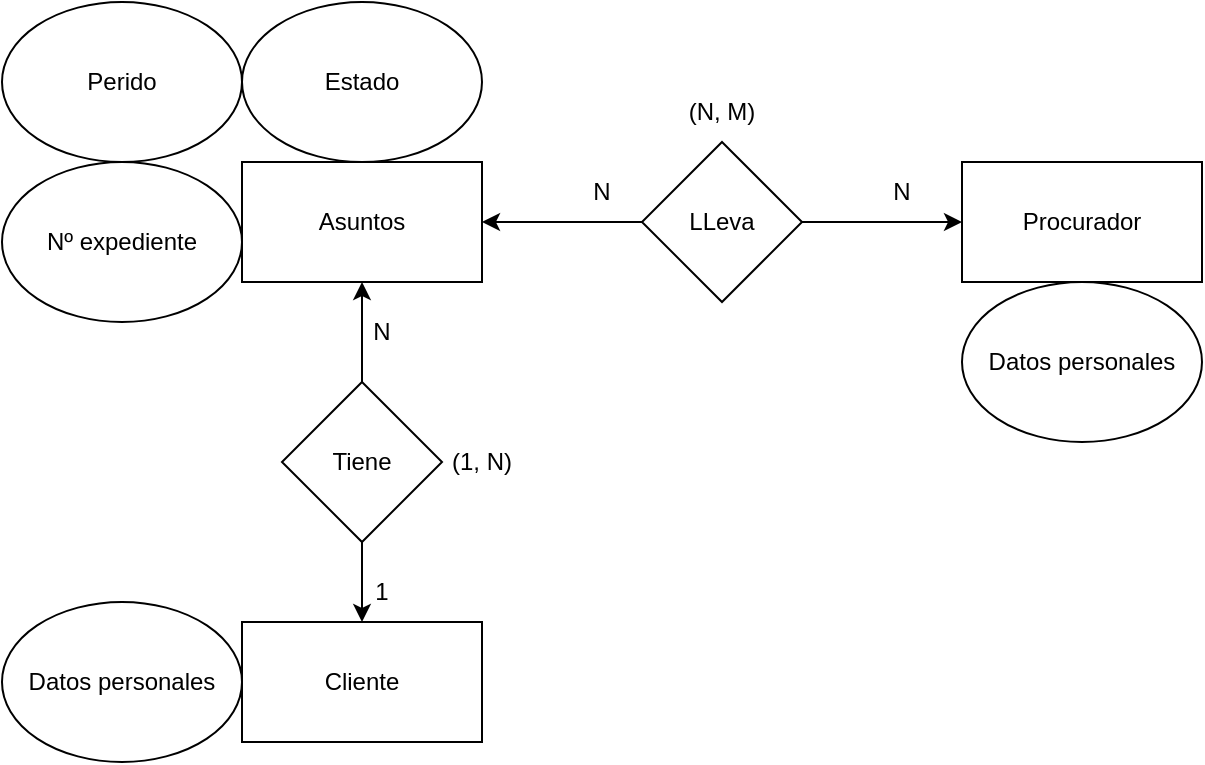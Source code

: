 <mxfile version="24.2.8" type="github" pages="3">
  <diagram name="Ejercicio1" id="mpDsd81lzv5kIVvViQFv">
    <mxGraphModel dx="794" dy="446" grid="1" gridSize="10" guides="1" tooltips="1" connect="1" arrows="1" fold="1" page="1" pageScale="1" pageWidth="827" pageHeight="1169" math="0" shadow="0">
      <root>
        <mxCell id="0" />
        <mxCell id="1" parent="0" />
        <mxCell id="aTIZF2YD3NJzZArCabop-1" value="Asuntos" style="rounded=0;whiteSpace=wrap;html=1;" vertex="1" parent="1">
          <mxGeometry x="240" y="210" width="120" height="60" as="geometry" />
        </mxCell>
        <mxCell id="aTIZF2YD3NJzZArCabop-9" style="edgeStyle=orthogonalEdgeStyle;rounded=0;orthogonalLoop=1;jettySize=auto;html=1;exitX=0;exitY=0.5;exitDx=0;exitDy=0;entryX=1;entryY=0.5;entryDx=0;entryDy=0;" edge="1" parent="1" source="aTIZF2YD3NJzZArCabop-2" target="aTIZF2YD3NJzZArCabop-1">
          <mxGeometry relative="1" as="geometry" />
        </mxCell>
        <mxCell id="aTIZF2YD3NJzZArCabop-10" style="edgeStyle=orthogonalEdgeStyle;rounded=0;orthogonalLoop=1;jettySize=auto;html=1;exitX=1;exitY=0.5;exitDx=0;exitDy=0;entryX=0;entryY=0.5;entryDx=0;entryDy=0;" edge="1" parent="1" source="aTIZF2YD3NJzZArCabop-2" target="aTIZF2YD3NJzZArCabop-4">
          <mxGeometry relative="1" as="geometry" />
        </mxCell>
        <mxCell id="aTIZF2YD3NJzZArCabop-2" value="LLeva" style="rhombus;whiteSpace=wrap;html=1;" vertex="1" parent="1">
          <mxGeometry x="440" y="200" width="80" height="80" as="geometry" />
        </mxCell>
        <mxCell id="aTIZF2YD3NJzZArCabop-4" value="Procurador" style="rounded=0;whiteSpace=wrap;html=1;" vertex="1" parent="1">
          <mxGeometry x="600" y="210" width="120" height="60" as="geometry" />
        </mxCell>
        <mxCell id="aTIZF2YD3NJzZArCabop-5" value="Cliente" style="rounded=0;whiteSpace=wrap;html=1;" vertex="1" parent="1">
          <mxGeometry x="240" y="440" width="120" height="60" as="geometry" />
        </mxCell>
        <mxCell id="aTIZF2YD3NJzZArCabop-7" style="edgeStyle=orthogonalEdgeStyle;rounded=0;orthogonalLoop=1;jettySize=auto;html=1;exitX=0.5;exitY=0;exitDx=0;exitDy=0;entryX=0.5;entryY=1;entryDx=0;entryDy=0;" edge="1" parent="1" source="aTIZF2YD3NJzZArCabop-6" target="aTIZF2YD3NJzZArCabop-1">
          <mxGeometry relative="1" as="geometry" />
        </mxCell>
        <mxCell id="aTIZF2YD3NJzZArCabop-8" style="edgeStyle=orthogonalEdgeStyle;rounded=0;orthogonalLoop=1;jettySize=auto;html=1;exitX=0.5;exitY=1;exitDx=0;exitDy=0;entryX=0.5;entryY=0;entryDx=0;entryDy=0;" edge="1" parent="1" source="aTIZF2YD3NJzZArCabop-6" target="aTIZF2YD3NJzZArCabop-5">
          <mxGeometry relative="1" as="geometry" />
        </mxCell>
        <mxCell id="aTIZF2YD3NJzZArCabop-6" value="Tiene" style="rhombus;whiteSpace=wrap;html=1;" vertex="1" parent="1">
          <mxGeometry x="260" y="320" width="80" height="80" as="geometry" />
        </mxCell>
        <mxCell id="aTIZF2YD3NJzZArCabop-11" value="Nº expediente" style="ellipse;whiteSpace=wrap;html=1;" vertex="1" parent="1">
          <mxGeometry x="120" y="210" width="120" height="80" as="geometry" />
        </mxCell>
        <mxCell id="aTIZF2YD3NJzZArCabop-12" value="Perido" style="ellipse;whiteSpace=wrap;html=1;" vertex="1" parent="1">
          <mxGeometry x="120" y="130" width="120" height="80" as="geometry" />
        </mxCell>
        <mxCell id="aTIZF2YD3NJzZArCabop-13" value="Estado" style="ellipse;whiteSpace=wrap;html=1;" vertex="1" parent="1">
          <mxGeometry x="240" y="130" width="120" height="80" as="geometry" />
        </mxCell>
        <mxCell id="aTIZF2YD3NJzZArCabop-14" value="Datos personales" style="ellipse;whiteSpace=wrap;html=1;" vertex="1" parent="1">
          <mxGeometry x="120" y="430" width="120" height="80" as="geometry" />
        </mxCell>
        <mxCell id="aTIZF2YD3NJzZArCabop-15" value="1" style="text;html=1;align=center;verticalAlign=middle;whiteSpace=wrap;rounded=0;" vertex="1" parent="1">
          <mxGeometry x="280" y="410" width="60" height="30" as="geometry" />
        </mxCell>
        <mxCell id="aTIZF2YD3NJzZArCabop-16" value="N" style="text;html=1;align=center;verticalAlign=middle;whiteSpace=wrap;rounded=0;" vertex="1" parent="1">
          <mxGeometry x="280" y="280" width="60" height="30" as="geometry" />
        </mxCell>
        <mxCell id="aTIZF2YD3NJzZArCabop-17" value="(1, N)" style="text;html=1;align=center;verticalAlign=middle;whiteSpace=wrap;rounded=0;" vertex="1" parent="1">
          <mxGeometry x="330" y="345" width="60" height="30" as="geometry" />
        </mxCell>
        <mxCell id="aTIZF2YD3NJzZArCabop-18" value="Datos personales" style="ellipse;whiteSpace=wrap;html=1;" vertex="1" parent="1">
          <mxGeometry x="600" y="270" width="120" height="80" as="geometry" />
        </mxCell>
        <mxCell id="aTIZF2YD3NJzZArCabop-19" value="N" style="text;html=1;align=center;verticalAlign=middle;whiteSpace=wrap;rounded=0;" vertex="1" parent="1">
          <mxGeometry x="540" y="210" width="60" height="30" as="geometry" />
        </mxCell>
        <mxCell id="aTIZF2YD3NJzZArCabop-20" value="N" style="text;html=1;align=center;verticalAlign=middle;whiteSpace=wrap;rounded=0;" vertex="1" parent="1">
          <mxGeometry x="390" y="210" width="60" height="30" as="geometry" />
        </mxCell>
        <mxCell id="aTIZF2YD3NJzZArCabop-21" value="(N, M)" style="text;html=1;align=center;verticalAlign=middle;whiteSpace=wrap;rounded=0;" vertex="1" parent="1">
          <mxGeometry x="450" y="170" width="60" height="30" as="geometry" />
        </mxCell>
      </root>
    </mxGraphModel>
  </diagram>
  <diagram id="gi6BWcxLURe7WA6N7rEb" name="Ejercicio2">
    <mxGraphModel dx="690" dy="388" grid="1" gridSize="10" guides="1" tooltips="1" connect="1" arrows="1" fold="1" page="1" pageScale="1" pageWidth="827" pageHeight="1169" math="0" shadow="0">
      <root>
        <mxCell id="0" />
        <mxCell id="1" parent="0" />
        <mxCell id="k_pBt9lQQoR3MI9kENKY-1" value="Zoo" style="rounded=0;whiteSpace=wrap;html=1;" vertex="1" parent="1">
          <mxGeometry x="200" y="90" width="120" height="60" as="geometry" />
        </mxCell>
        <mxCell id="k_pBt9lQQoR3MI9kENKY-2" value="Nombre" style="ellipse;whiteSpace=wrap;html=1;" vertex="1" parent="1">
          <mxGeometry x="80" y="160" width="120" height="80" as="geometry" />
        </mxCell>
        <mxCell id="k_pBt9lQQoR3MI9kENKY-3" value="País" style="ellipse;whiteSpace=wrap;html=1;" vertex="1" parent="1">
          <mxGeometry x="80" y="80" width="120" height="80" as="geometry" />
        </mxCell>
        <mxCell id="k_pBt9lQQoR3MI9kENKY-4" value="Ciudad" style="ellipse;whiteSpace=wrap;html=1;" vertex="1" parent="1">
          <mxGeometry x="80" y="240" width="120" height="80" as="geometry" />
        </mxCell>
        <mxCell id="k_pBt9lQQoR3MI9kENKY-5" value="Tamaño" style="ellipse;whiteSpace=wrap;html=1;" vertex="1" parent="1">
          <mxGeometry x="80" y="320" width="120" height="80" as="geometry" />
        </mxCell>
        <mxCell id="k_pBt9lQQoR3MI9kENKY-6" value="Presupuesto" style="ellipse;whiteSpace=wrap;html=1;" vertex="1" parent="1">
          <mxGeometry x="80" y="400" width="120" height="80" as="geometry" />
        </mxCell>
        <mxCell id="k_pBt9lQQoR3MI9kENKY-7" value="Especie" style="rounded=0;whiteSpace=wrap;html=1;" vertex="1" parent="1">
          <mxGeometry x="480" y="90" width="120" height="60" as="geometry" />
        </mxCell>
        <mxCell id="k_pBt9lQQoR3MI9kENKY-9" value="Familia" style="ellipse;whiteSpace=wrap;html=1;" vertex="1" parent="1">
          <mxGeometry x="600" y="240" width="120" height="80" as="geometry" />
        </mxCell>
        <mxCell id="k_pBt9lQQoR3MI9kENKY-10" value="¿Peligro de extinción?" style="ellipse;whiteSpace=wrap;html=1;" vertex="1" parent="1">
          <mxGeometry x="600" y="320" width="120" height="80" as="geometry" />
        </mxCell>
        <mxCell id="k_pBt9lQQoR3MI9kENKY-11" value="Nombre vulgar" style="ellipse;whiteSpace=wrap;html=1;" vertex="1" parent="1">
          <mxGeometry x="600" y="80" width="120" height="80" as="geometry" />
        </mxCell>
        <mxCell id="k_pBt9lQQoR3MI9kENKY-12" value="Nombre científico" style="ellipse;whiteSpace=wrap;html=1;" vertex="1" parent="1">
          <mxGeometry x="600" y="160" width="120" height="80" as="geometry" />
        </mxCell>
        <mxCell id="k_pBt9lQQoR3MI9kENKY-13" value="Animales" style="rounded=0;whiteSpace=wrap;html=1;" vertex="1" parent="1">
          <mxGeometry x="230" y="340" width="120" height="60" as="geometry" />
        </mxCell>
        <mxCell id="k_pBt9lQQoR3MI9kENKY-17" style="edgeStyle=orthogonalEdgeStyle;rounded=0;orthogonalLoop=1;jettySize=auto;html=1;exitX=0.5;exitY=0;exitDx=0;exitDy=0;entryX=0.5;entryY=1;entryDx=0;entryDy=0;" edge="1" parent="1" source="k_pBt9lQQoR3MI9kENKY-16" target="k_pBt9lQQoR3MI9kENKY-1">
          <mxGeometry relative="1" as="geometry" />
        </mxCell>
        <mxCell id="k_pBt9lQQoR3MI9kENKY-18" style="edgeStyle=orthogonalEdgeStyle;rounded=0;orthogonalLoop=1;jettySize=auto;html=1;exitX=0.5;exitY=1;exitDx=0;exitDy=0;entryX=0.5;entryY=0;entryDx=0;entryDy=0;" edge="1" parent="1" source="k_pBt9lQQoR3MI9kENKY-16" target="k_pBt9lQQoR3MI9kENKY-13">
          <mxGeometry relative="1" as="geometry" />
        </mxCell>
        <mxCell id="k_pBt9lQQoR3MI9kENKY-16" value="Tiene" style="rhombus;whiteSpace=wrap;html=1;" vertex="1" parent="1">
          <mxGeometry x="230" y="200" width="80" height="80" as="geometry" />
        </mxCell>
        <mxCell id="k_pBt9lQQoR3MI9kENKY-20" style="edgeStyle=orthogonalEdgeStyle;rounded=0;orthogonalLoop=1;jettySize=auto;html=1;exitX=0;exitY=1;exitDx=0;exitDy=0;entryX=1;entryY=0.5;entryDx=0;entryDy=0;" edge="1" parent="1" source="k_pBt9lQQoR3MI9kENKY-19" target="k_pBt9lQQoR3MI9kENKY-13">
          <mxGeometry relative="1" as="geometry" />
        </mxCell>
        <mxCell id="k_pBt9lQQoR3MI9kENKY-21" style="edgeStyle=orthogonalEdgeStyle;rounded=0;orthogonalLoop=1;jettySize=auto;html=1;exitX=1;exitY=0;exitDx=0;exitDy=0;entryX=0.5;entryY=1;entryDx=0;entryDy=0;" edge="1" parent="1" source="k_pBt9lQQoR3MI9kENKY-19" target="k_pBt9lQQoR3MI9kENKY-7">
          <mxGeometry relative="1" as="geometry" />
        </mxCell>
        <mxCell id="k_pBt9lQQoR3MI9kENKY-19" value="Pertenece" style="rhombus;whiteSpace=wrap;html=1;" vertex="1" parent="1">
          <mxGeometry x="400" y="200" width="80" height="80" as="geometry" />
        </mxCell>
        <mxCell id="k_pBt9lQQoR3MI9kENKY-22" value="Nº identificacion" style="ellipse;whiteSpace=wrap;html=1;" vertex="1" parent="1">
          <mxGeometry x="230" y="400" width="120" height="80" as="geometry" />
        </mxCell>
        <mxCell id="k_pBt9lQQoR3MI9kENKY-23" value="Sexo" style="ellipse;whiteSpace=wrap;html=1;" vertex="1" parent="1">
          <mxGeometry x="230" y="480" width="120" height="80" as="geometry" />
        </mxCell>
        <mxCell id="k_pBt9lQQoR3MI9kENKY-24" value="Especie" style="ellipse;whiteSpace=wrap;html=1;" vertex="1" parent="1">
          <mxGeometry x="400" y="360" width="120" height="80" as="geometry" />
        </mxCell>
        <mxCell id="k_pBt9lQQoR3MI9kENKY-25" value="Continente" style="ellipse;whiteSpace=wrap;html=1;" vertex="1" parent="1">
          <mxGeometry x="470" y="560" width="120" height="80" as="geometry" />
        </mxCell>
        <mxCell id="k_pBt9lQQoR3MI9kENKY-26" value="Año nacimiento" style="ellipse;whiteSpace=wrap;html=1;" vertex="1" parent="1">
          <mxGeometry x="230" y="560" width="120" height="80" as="geometry" />
        </mxCell>
        <mxCell id="k_pBt9lQQoR3MI9kENKY-27" value="País de origen" style="ellipse;whiteSpace=wrap;html=1;" vertex="1" parent="1">
          <mxGeometry x="350" y="560" width="120" height="80" as="geometry" />
        </mxCell>
        <mxCell id="k_pBt9lQQoR3MI9kENKY-28" value="" style="endArrow=none;dashed=1;html=1;rounded=0;entryX=1;entryY=1;entryDx=0;entryDy=0;exitX=0;exitY=0.5;exitDx=0;exitDy=0;" edge="1" parent="1" source="k_pBt9lQQoR3MI9kENKY-24" target="k_pBt9lQQoR3MI9kENKY-13">
          <mxGeometry width="50" height="50" relative="1" as="geometry">
            <mxPoint x="180" y="600" as="sourcePoint" />
            <mxPoint x="230" y="550" as="targetPoint" />
          </mxGeometry>
        </mxCell>
        <mxCell id="k_pBt9lQQoR3MI9kENKY-29" value="N" style="text;html=1;align=center;verticalAlign=middle;whiteSpace=wrap;rounded=0;" vertex="1" parent="1">
          <mxGeometry x="260" y="280" width="60" height="30" as="geometry" />
        </mxCell>
        <mxCell id="k_pBt9lQQoR3MI9kENKY-30" value="1" style="text;html=1;align=center;verticalAlign=middle;whiteSpace=wrap;rounded=0;" vertex="1" parent="1">
          <mxGeometry x="260" y="170" width="60" height="30" as="geometry" />
        </mxCell>
        <mxCell id="k_pBt9lQQoR3MI9kENKY-31" value="(1, N)" style="text;html=1;align=center;verticalAlign=middle;whiteSpace=wrap;rounded=0;" vertex="1" parent="1">
          <mxGeometry x="300" y="225" width="60" height="30" as="geometry" />
        </mxCell>
        <mxCell id="k_pBt9lQQoR3MI9kENKY-32" value="N" style="text;html=1;align=center;verticalAlign=middle;whiteSpace=wrap;rounded=0;" vertex="1" parent="1">
          <mxGeometry x="360" y="320" width="60" height="30" as="geometry" />
        </mxCell>
        <mxCell id="k_pBt9lQQoR3MI9kENKY-33" value="1" style="text;html=1;align=center;verticalAlign=middle;whiteSpace=wrap;rounded=0;" vertex="1" parent="1">
          <mxGeometry x="490" y="170" width="60" height="30" as="geometry" />
        </mxCell>
        <mxCell id="k_pBt9lQQoR3MI9kENKY-34" value="(1, N)" style="text;html=1;align=center;verticalAlign=middle;whiteSpace=wrap;rounded=0;" vertex="1" parent="1">
          <mxGeometry x="410" y="180" width="60" height="30" as="geometry" />
        </mxCell>
      </root>
    </mxGraphModel>
  </diagram>
  <diagram id="oo7cWRyXUxN1FhrifUZw" name="Ejercicio3">
    <mxGraphModel dx="794" dy="446" grid="1" gridSize="10" guides="1" tooltips="1" connect="1" arrows="1" fold="1" page="1" pageScale="1" pageWidth="827" pageHeight="1169" math="0" shadow="0">
      <root>
        <mxCell id="0" />
        <mxCell id="1" parent="0" />
      </root>
    </mxGraphModel>
  </diagram>
</mxfile>
